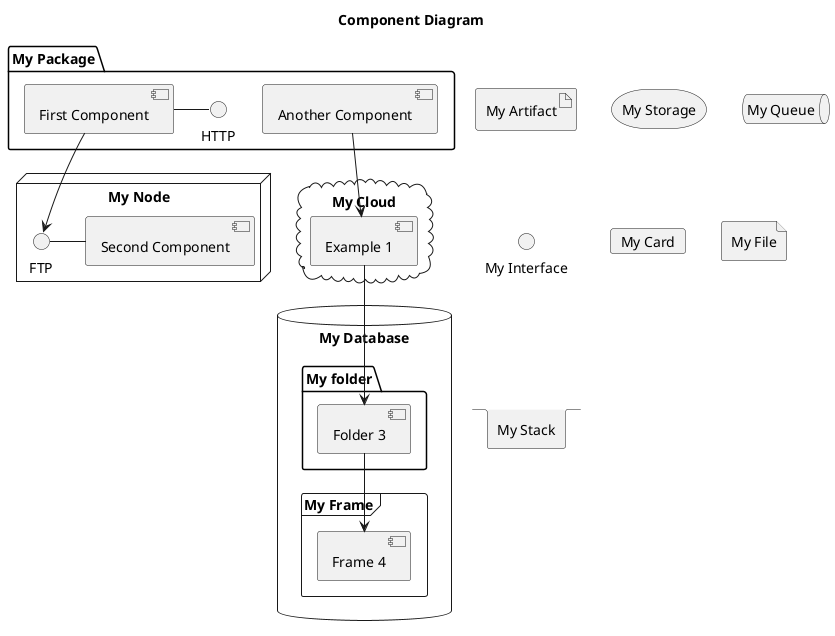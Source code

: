 @startuml

!if %variable_exists("$THEME")
title Component Diagram - $THEME theme
!else
title Component Diagram
!endif

'skinparam BackgroundColor transparent

package "My Package" {
  HTTP - [First Component]
  [Another Component]
}
 
node "My Node" {
  FTP - [Second Component]
  [First Component] --> FTP
} 

cloud "My Cloud" {
  [Example 1]
}


database "My Database" {
  folder "My folder" {
	[Folder 3]
  }
  frame "My Frame" {
	[Frame 4]
  }
}

artifact "My Artifact"
storage "My Storage"
queue "My Queue"
interface "My Interface"
card "My Card"
file "My File"
stack "My Stack"

[Another Component] --> [Example 1]
[Example 1] --> [Folder 3]
[Folder 3] --> [Frame 4]

@enduml